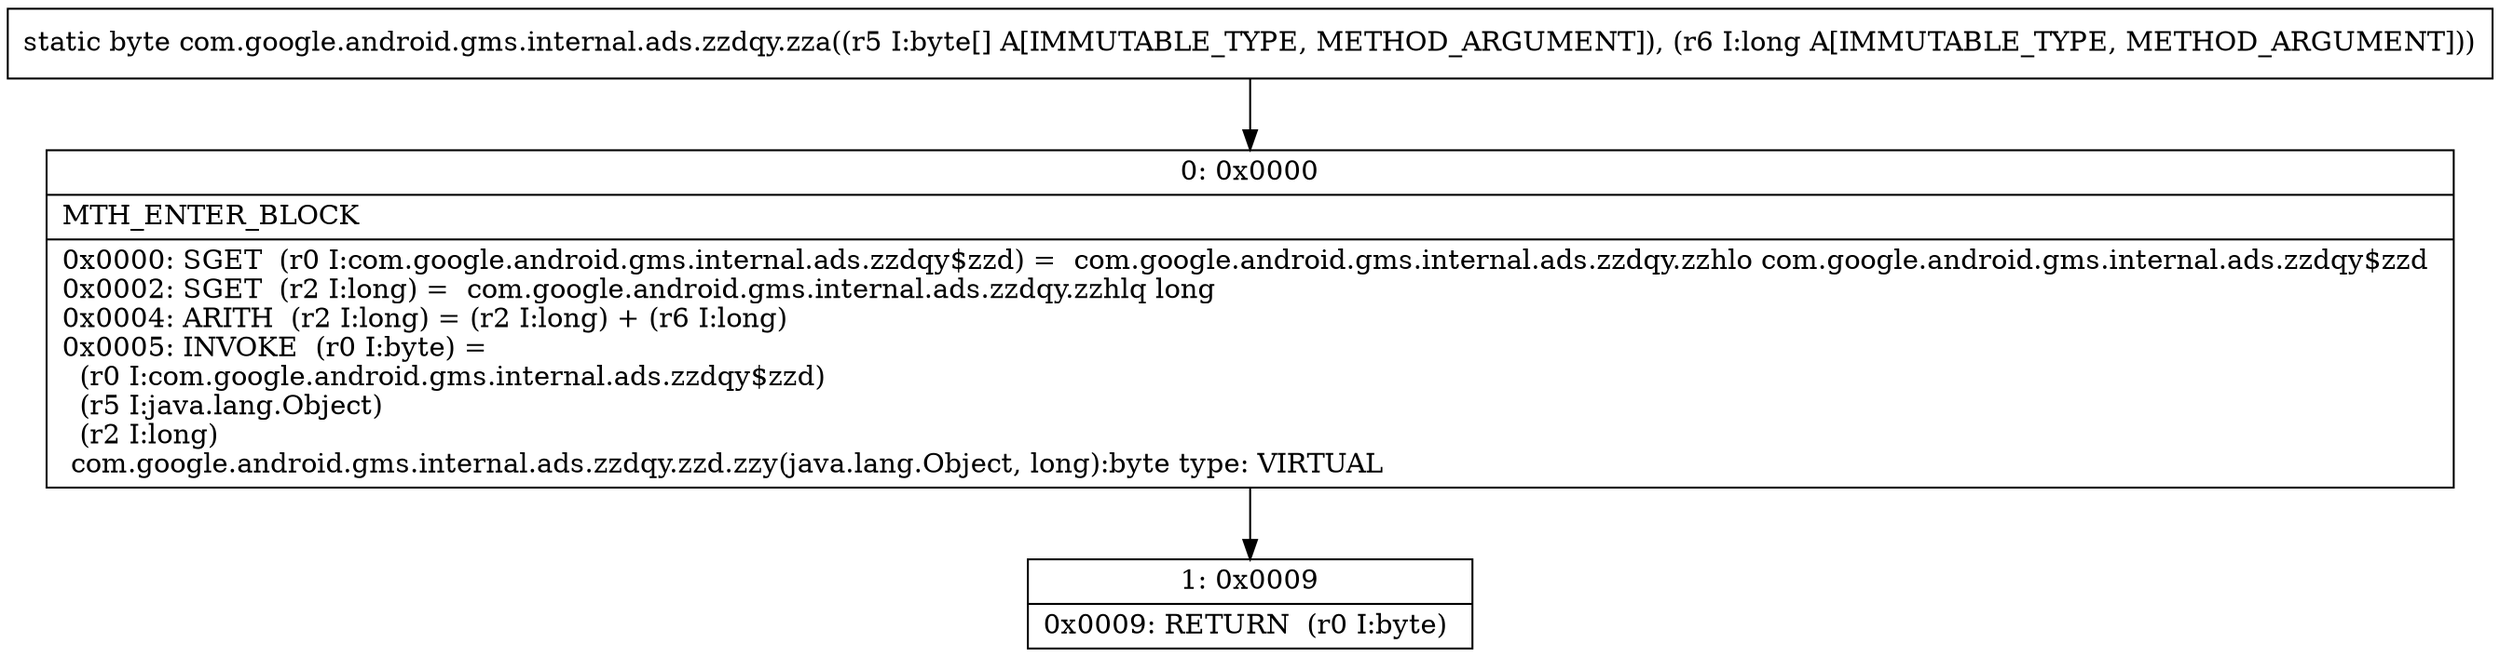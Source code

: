 digraph "CFG forcom.google.android.gms.internal.ads.zzdqy.zza([BJ)B" {
Node_0 [shape=record,label="{0\:\ 0x0000|MTH_ENTER_BLOCK\l|0x0000: SGET  (r0 I:com.google.android.gms.internal.ads.zzdqy$zzd) =  com.google.android.gms.internal.ads.zzdqy.zzhlo com.google.android.gms.internal.ads.zzdqy$zzd \l0x0002: SGET  (r2 I:long) =  com.google.android.gms.internal.ads.zzdqy.zzhlq long \l0x0004: ARITH  (r2 I:long) = (r2 I:long) + (r6 I:long) \l0x0005: INVOKE  (r0 I:byte) = \l  (r0 I:com.google.android.gms.internal.ads.zzdqy$zzd)\l  (r5 I:java.lang.Object)\l  (r2 I:long)\l com.google.android.gms.internal.ads.zzdqy.zzd.zzy(java.lang.Object, long):byte type: VIRTUAL \l}"];
Node_1 [shape=record,label="{1\:\ 0x0009|0x0009: RETURN  (r0 I:byte) \l}"];
MethodNode[shape=record,label="{static byte com.google.android.gms.internal.ads.zzdqy.zza((r5 I:byte[] A[IMMUTABLE_TYPE, METHOD_ARGUMENT]), (r6 I:long A[IMMUTABLE_TYPE, METHOD_ARGUMENT])) }"];
MethodNode -> Node_0;
Node_0 -> Node_1;
}

